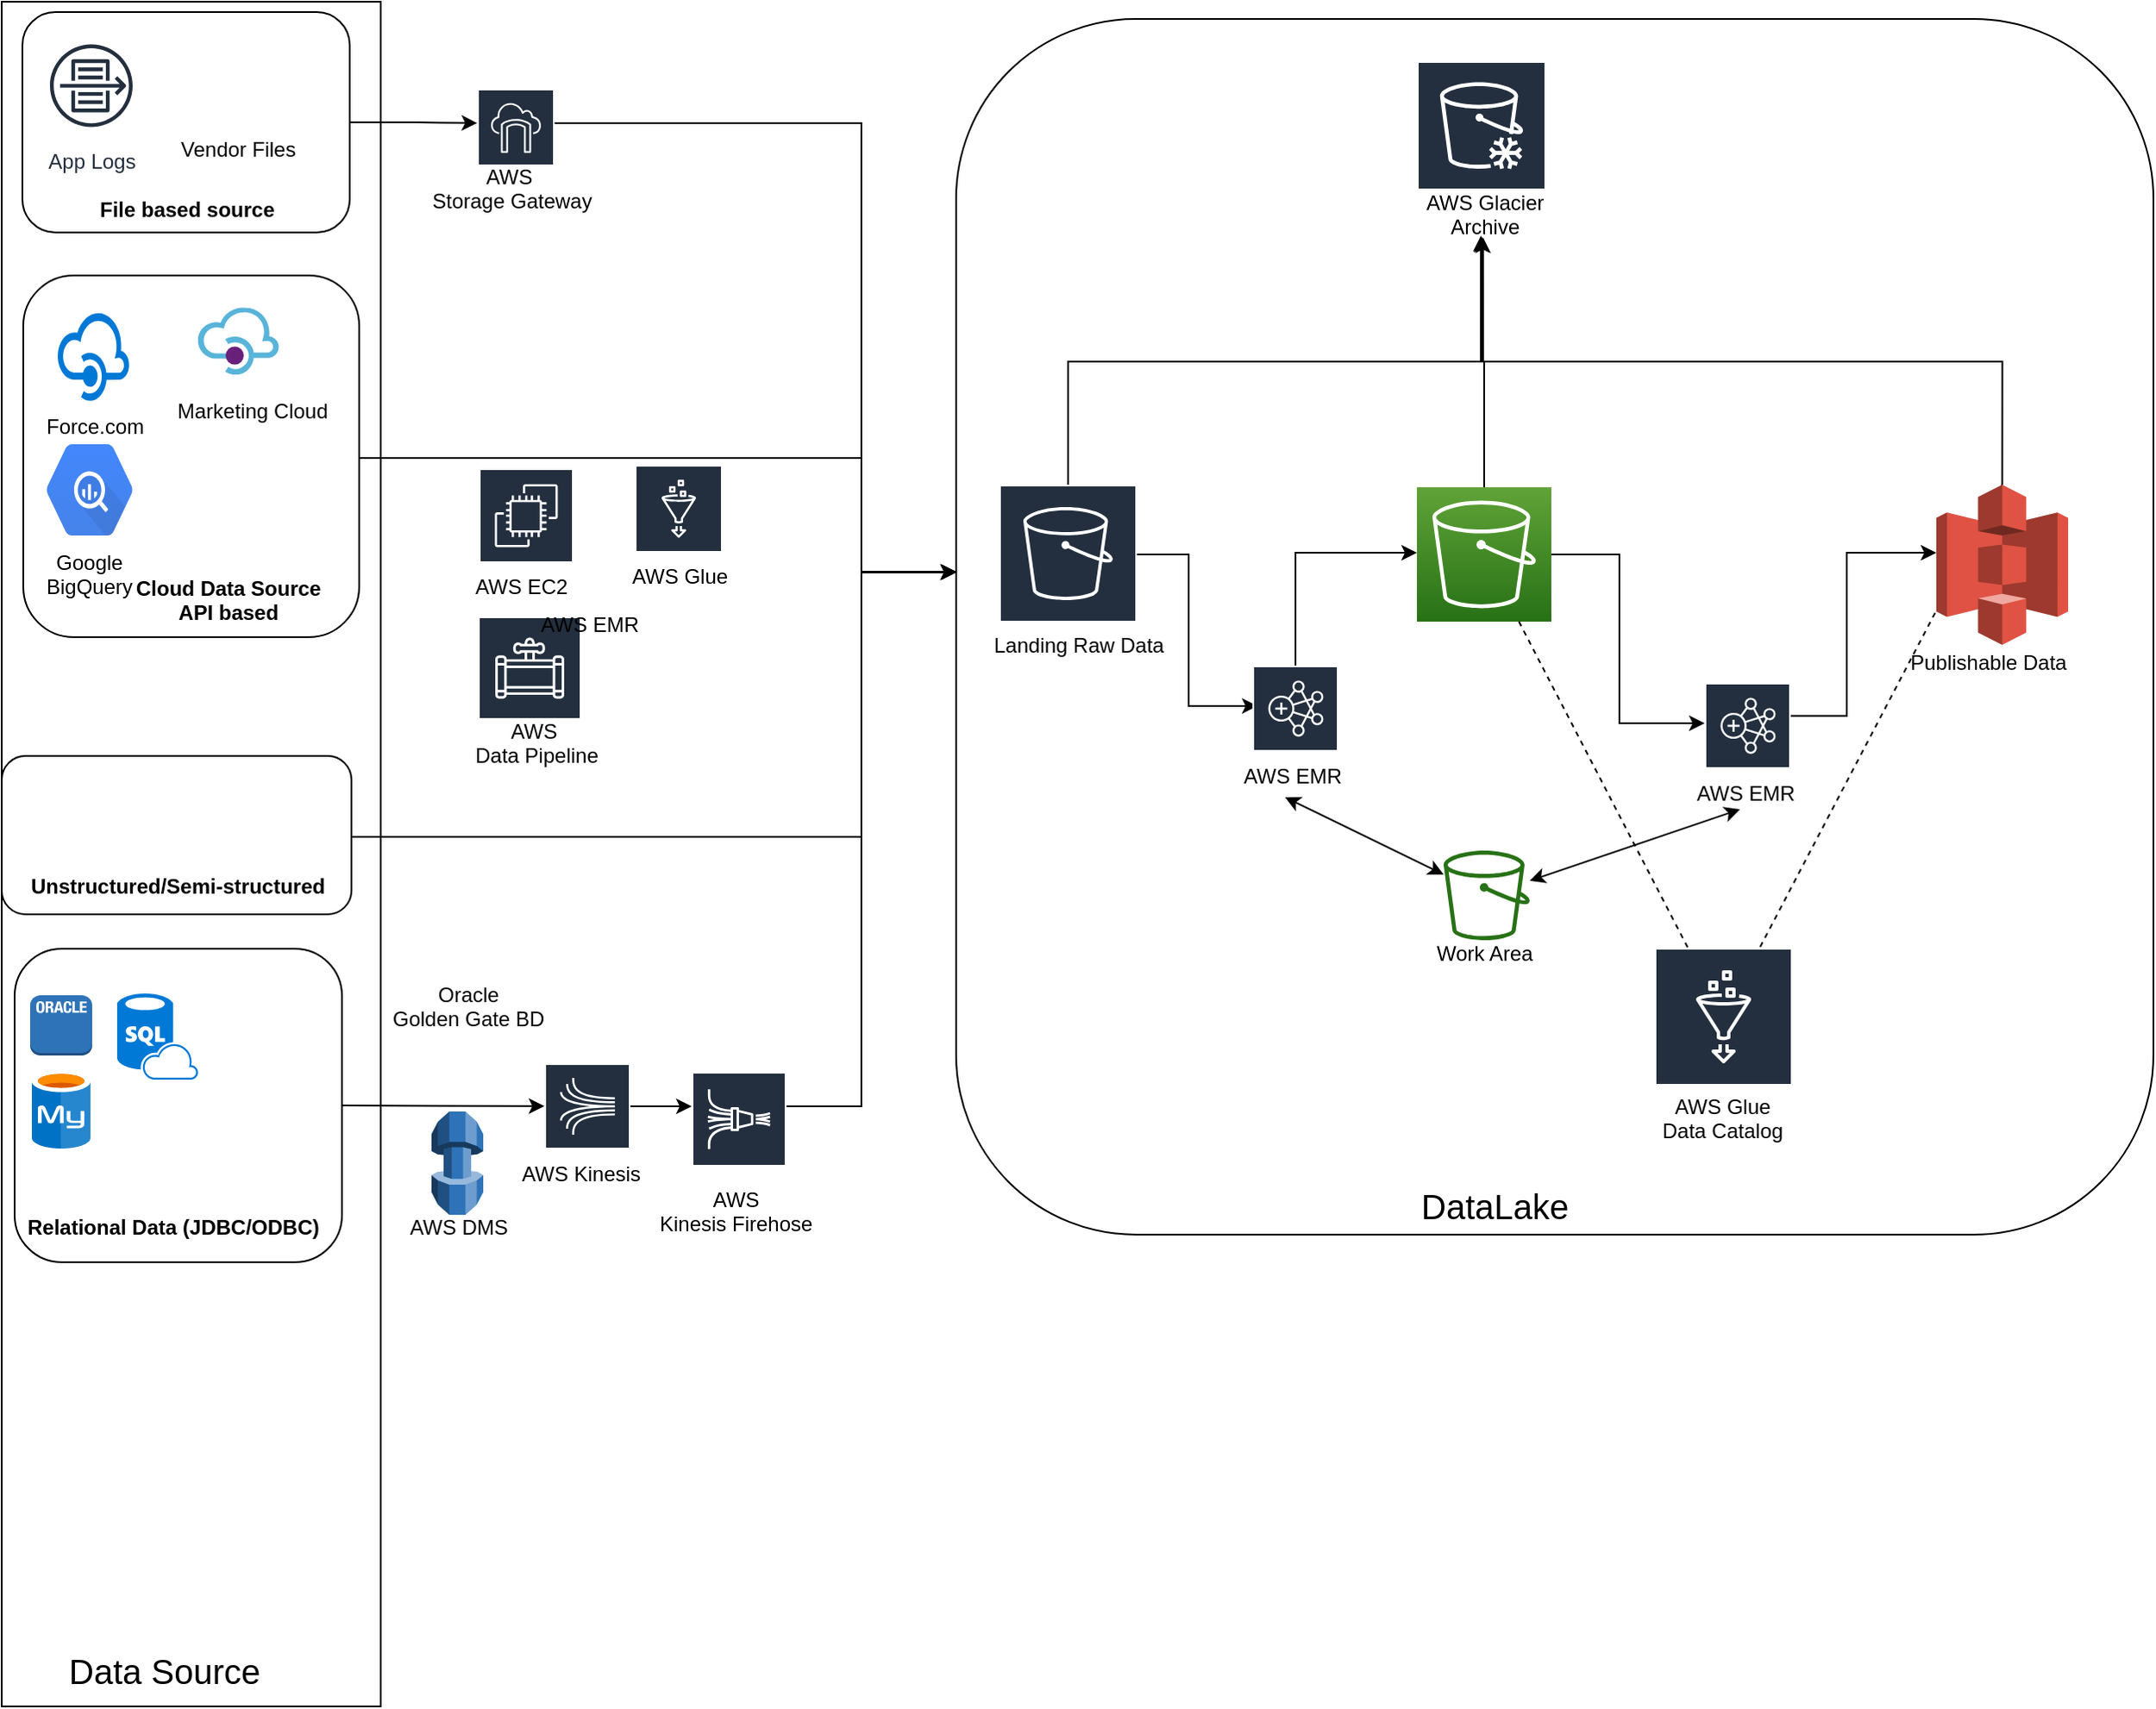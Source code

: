 <mxfile version="10.6.5" type="github"><diagram id="FyVJ21ngI0dXIr7ycN7d" name="Page-1"><mxGraphModel dx="558" dy="516" grid="1" gridSize="10" guides="1" tooltips="1" connect="1" arrows="1" fold="1" page="1" pageScale="1" pageWidth="850" pageHeight="1100" math="0" shadow="0"><root><mxCell id="0"/><mxCell id="1" parent="0"/><mxCell id="9xOzHp96FJ2B6PWLVfhh-158" value="" style="rounded=1;whiteSpace=wrap;html=1;" vertex="1" parent="1"><mxGeometry x="595" y="351" width="695" height="706" as="geometry"/></mxCell><mxCell id="9xOzHp96FJ2B6PWLVfhh-64" value="" style="rounded=0;whiteSpace=wrap;html=1;" vertex="1" parent="1"><mxGeometry x="41" y="341" width="220" height="990" as="geometry"/></mxCell><mxCell id="ZWLwbdEH7Ie5AQ3U-ev--13" value="" style="group" parent="1" vertex="1" connectable="0"><mxGeometry x="41" y="775" width="203" height="96" as="geometry"/></mxCell><mxCell id="ZWLwbdEH7Ie5AQ3U-ev--12" value="" style="rounded=1;whiteSpace=wrap;html=1;" parent="ZWLwbdEH7Ie5AQ3U-ev--13" vertex="1"><mxGeometry y="4" width="203" height="92" as="geometry"/></mxCell><mxCell id="ZWLwbdEH7Ie5AQ3U-ev--5" value="Unstructured/Semi-structured" style="text;html=1;resizable=0;points=[];autosize=1;align=left;verticalAlign=top;spacingTop=-4;fontStyle=1" parent="ZWLwbdEH7Ie5AQ3U-ev--13" vertex="1"><mxGeometry x="15.225" y="70" width="170" height="20" as="geometry"/></mxCell><mxCell id="ZWLwbdEH7Ie5AQ3U-ev--7" value="" style="shape=image;html=1;verticalAlign=top;verticalLabelPosition=bottom;labelBackgroundColor=#ffffff;imageAspect=0;aspect=fixed;image=https://cdn1.iconfinder.com/data/icons/iconza-circle-social/64/697057-facebook-128.png" parent="ZWLwbdEH7Ie5AQ3U-ev--13" vertex="1"><mxGeometry x="92.365" y="4" width="55.39" height="55.39" as="geometry"/></mxCell><mxCell id="ZWLwbdEH7Ie5AQ3U-ev--8" value="" style="shape=image;html=1;verticalAlign=top;verticalLabelPosition=bottom;labelBackgroundColor=#ffffff;imageAspect=0;aspect=fixed;image=https://cdn1.iconfinder.com/data/icons/iconza-circle-social/64/697029-twitter-128.png" parent="ZWLwbdEH7Ie5AQ3U-ev--13" vertex="1"><mxGeometry x="20.3" width="59.21" height="59.21" as="geometry"/></mxCell><mxCell id="ZWLwbdEH7Ie5AQ3U-ev--15" value="" style="group" parent="1" vertex="1" connectable="0"><mxGeometry x="53" y="347" width="198" height="128" as="geometry"/></mxCell><mxCell id="ZWLwbdEH7Ie5AQ3U-ev--14" value="" style="rounded=1;whiteSpace=wrap;html=1;" parent="ZWLwbdEH7Ie5AQ3U-ev--15" vertex="1"><mxGeometry width="190" height="128" as="geometry"/></mxCell><mxCell id="ZWLwbdEH7Ie5AQ3U-ev--9" value="App Logs" style="outlineConnect=0;fontColor=#232F3E;gradientColor=none;strokeColor=#232F3E;fillColor=#ffffff;dashed=0;verticalLabelPosition=bottom;verticalAlign=top;align=center;html=1;fontSize=12;fontStyle=0;aspect=fixed;shape=mxgraph.aws4.resourceIcon;resIcon=mxgraph.aws4.flow_logs;" parent="ZWLwbdEH7Ie5AQ3U-ev--15" vertex="1"><mxGeometry x="10" y="12.8" width="60" height="60" as="geometry"/></mxCell><mxCell id="ZWLwbdEH7Ie5AQ3U-ev--10" value="" style="shape=image;html=1;verticalAlign=top;verticalLabelPosition=bottom;labelBackgroundColor=#ffffff;imageAspect=0;aspect=fixed;image=https://cdn2.iconfinder.com/data/icons/files-folders-3/24/files-folders-41-128.png" parent="ZWLwbdEH7Ie5AQ3U-ev--15" vertex="1"><mxGeometry x="110" y="26.88" width="38" height="38" as="geometry"/></mxCell><mxCell id="ZWLwbdEH7Ie5AQ3U-ev--11" value="Vendor Files&amp;nbsp;" style="text;html=1;resizable=0;points=[];autosize=1;align=left;verticalAlign=top;spacingTop=-4;" parent="ZWLwbdEH7Ie5AQ3U-ev--15" vertex="1"><mxGeometry x="89.5" y="69.6" width="90" height="20" as="geometry"/></mxCell><mxCell id="9xOzHp96FJ2B6PWLVfhh-40" value="File based source" style="text;html=1;resizable=0;points=[];autosize=1;align=left;verticalAlign=top;spacingTop=-4;fontStyle=1" vertex="1" parent="ZWLwbdEH7Ie5AQ3U-ev--15"><mxGeometry x="43" y="104.5" width="110" height="20" as="geometry"/></mxCell><mxCell id="ZWLwbdEH7Ie5AQ3U-ev--21" value="&lt;div style=&quot;text-align: center&quot;&gt;&lt;span style=&quot;font-size: 20px&quot;&gt;Data Source&lt;/span&gt;&lt;/div&gt;" style="text;html=1;resizable=0;points=[];autosize=1;align=left;verticalAlign=top;spacingTop=-4;" parent="1" vertex="1"><mxGeometry x="77.5" y="1296" width="130" height="20" as="geometry"/></mxCell><mxCell id="9xOzHp96FJ2B6PWLVfhh-62" value="" style="edgeStyle=orthogonalEdgeStyle;rounded=0;orthogonalLoop=1;jettySize=auto;html=1;entryX=0.001;entryY=0.455;entryDx=0;entryDy=0;entryPerimeter=0;" edge="1" parent="1" source="9xOzHp96FJ2B6PWLVfhh-30" target="9xOzHp96FJ2B6PWLVfhh-158"><mxGeometry relative="1" as="geometry"><mxPoint x="592" y="672" as="targetPoint"/><Array as="points"><mxPoint x="540" y="411"/><mxPoint x="540" y="672"/></Array></mxGeometry></mxCell><mxCell id="9xOzHp96FJ2B6PWLVfhh-30" value="" style="outlineConnect=0;fontColor=#232F3E;gradientColor=none;strokeColor=#ffffff;fillColor=#232F3E;dashed=0;verticalLabelPosition=middle;verticalAlign=bottom;align=center;html=1;whiteSpace=wrap;fontSize=10;fontStyle=1;spacing=3;shape=mxgraph.aws4.productIcon;prIcon=mxgraph.aws4.storage_gateway;" vertex="1" parent="1"><mxGeometry x="317" y="391.5" width="45" height="40" as="geometry"/></mxCell><mxCell id="9xOzHp96FJ2B6PWLVfhh-31" value="&lt;div style=&quot;text-align: center&quot;&gt;&lt;span&gt;AWS&amp;nbsp;&lt;/span&gt;&lt;/div&gt;&lt;span&gt;Storage Gateway&lt;/span&gt;" style="text;html=1;resizable=0;points=[];autosize=1;align=left;verticalAlign=top;spacingTop=-4;" vertex="1" parent="1"><mxGeometry x="289" y="432.5" width="110" height="30" as="geometry"/></mxCell><mxCell id="9xOzHp96FJ2B6PWLVfhh-32" value="" style="edgeStyle=orthogonalEdgeStyle;rounded=0;orthogonalLoop=1;jettySize=auto;html=1;" edge="1" parent="1" source="ZWLwbdEH7Ie5AQ3U-ev--14" target="9xOzHp96FJ2B6PWLVfhh-30"><mxGeometry relative="1" as="geometry"/></mxCell><mxCell id="9xOzHp96FJ2B6PWLVfhh-56" value="" style="group" vertex="1" connectable="0" parent="1"><mxGeometry x="53.5" y="500" width="195" height="210" as="geometry"/></mxCell><mxCell id="9xOzHp96FJ2B6PWLVfhh-39" value="" style="rounded=1;whiteSpace=wrap;html=1;" vertex="1" parent="9xOzHp96FJ2B6PWLVfhh-56"><mxGeometry width="195" height="210" as="geometry"/></mxCell><mxCell id="9xOzHp96FJ2B6PWLVfhh-47" value="" style="group" vertex="1" connectable="0" parent="9xOzHp96FJ2B6PWLVfhh-56"><mxGeometry x="87.377" y="18.629" width="100.164" height="75.847" as="geometry"/></mxCell><mxCell id="9xOzHp96FJ2B6PWLVfhh-44" value="" style="aspect=fixed;html=1;perimeter=none;align=center;shadow=0;dashed=0;image;fontSize=12;image=img/lib/mscae/API_Management.svg;" vertex="1" parent="9xOzHp96FJ2B6PWLVfhh-47"><mxGeometry x="14.023" width="47" height="39.01" as="geometry"/></mxCell><mxCell id="9xOzHp96FJ2B6PWLVfhh-46" value="Marketing Cloud" style="text;html=1;resizable=0;points=[];autosize=1;align=left;verticalAlign=top;spacingTop=-4;" vertex="1" parent="9xOzHp96FJ2B6PWLVfhh-47"><mxGeometry y="50.773" width="100" height="20" as="geometry"/></mxCell><mxCell id="9xOzHp96FJ2B6PWLVfhh-54" value="" style="group" vertex="1" connectable="0" parent="9xOzHp96FJ2B6PWLVfhh-56"><mxGeometry x="11" y="20" width="59" height="82" as="geometry"/></mxCell><mxCell id="9xOzHp96FJ2B6PWLVfhh-49" value="" style="shadow=0;dashed=0;html=1;strokeColor=none;labelPosition=center;verticalLabelPosition=bottom;verticalAlign=top;align=center;shape=mxgraph.mscae.cloud.api_management;fillColor=#0079D6;pointerEvents=1;" vertex="1" parent="9xOzHp96FJ2B6PWLVfhh-54"><mxGeometry x="8.429" width="42.143" height="53.478" as="geometry"/></mxCell><mxCell id="9xOzHp96FJ2B6PWLVfhh-53" value="Force.com" style="text;html=1;resizable=0;points=[];autosize=1;align=left;verticalAlign=top;spacingTop=-4;" vertex="1" parent="9xOzHp96FJ2B6PWLVfhh-54"><mxGeometry y="58.232" width="70" height="20" as="geometry"/></mxCell><mxCell id="9xOzHp96FJ2B6PWLVfhh-55" value="&lt;div style=&quot;text-align: center&quot;&gt;&lt;span&gt;Cloud Data Source&lt;/span&gt;&lt;/div&gt;&lt;div style=&quot;text-align: center&quot;&gt;&lt;span&gt;API based&lt;/span&gt;&lt;/div&gt;" style="text;html=1;resizable=0;points=[];autosize=1;align=left;verticalAlign=top;spacingTop=-4;fontStyle=1" vertex="1" parent="9xOzHp96FJ2B6PWLVfhh-56"><mxGeometry x="63.869" y="171.581" width="120" height="30" as="geometry"/></mxCell><mxCell id="9xOzHp96FJ2B6PWLVfhh-68" value="" style="shape=mxgraph.gcp.big_data.bigquery;html=1;fillColor=#4387FD;gradientColor=#4683EA;strokeColor=none;verticalLabelPosition=bottom;verticalAlign=top;align=center;" vertex="1" parent="9xOzHp96FJ2B6PWLVfhh-56"><mxGeometry x="13.5" y="98" width="50" height="53" as="geometry"/></mxCell><mxCell id="9xOzHp96FJ2B6PWLVfhh-71" value="&lt;div style=&quot;text-align: center&quot;&gt;&lt;span&gt;Google&lt;/span&gt;&lt;/div&gt;&lt;div style=&quot;text-align: center&quot;&gt;&lt;span&gt;BigQuery&lt;/span&gt;&lt;/div&gt;" style="text;html=1;resizable=0;points=[];autosize=1;align=left;verticalAlign=top;spacingTop=-4;" vertex="1" parent="9xOzHp96FJ2B6PWLVfhh-56"><mxGeometry x="11" y="157" width="70" height="30" as="geometry"/></mxCell><mxCell id="9xOzHp96FJ2B6PWLVfhh-66" value="&lt;font style=&quot;font-size: 20px&quot;&gt;DataLake&lt;/font&gt;" style="text;html=1;" vertex="1" parent="1"><mxGeometry x="862.5" y="1021.5" width="100" height="30" as="geometry"/></mxCell><mxCell id="9xOzHp96FJ2B6PWLVfhh-69" value="" style="group" vertex="1" connectable="0" parent="1"><mxGeometry x="317.5" y="698" width="60" height="70" as="geometry"/></mxCell><mxCell id="9xOzHp96FJ2B6PWLVfhh-42" value="" style="outlineConnect=0;fontColor=#232F3E;gradientColor=none;strokeColor=#ffffff;fillColor=#232F3E;dashed=0;verticalLabelPosition=middle;verticalAlign=bottom;align=center;html=1;whiteSpace=wrap;fontSize=10;fontStyle=1;spacing=3;shape=mxgraph.aws4.productIcon;prIcon=mxgraph.aws4.data_pipeline;" vertex="1" parent="9xOzHp96FJ2B6PWLVfhh-69"><mxGeometry width="60" height="41" as="geometry"/></mxCell><mxCell id="9xOzHp96FJ2B6PWLVfhh-57" value="&lt;div style=&quot;text-align: center&quot;&gt;&lt;span&gt;AWS&amp;nbsp;&lt;/span&gt;&lt;/div&gt;&lt;div style=&quot;text-align: center&quot;&gt;&lt;span&gt;Data Pipeline&lt;/span&gt;&lt;/div&gt;" style="text;html=1;resizable=0;points=[];autosize=1;align=left;verticalAlign=top;spacingTop=-4;" vertex="1" parent="9xOzHp96FJ2B6PWLVfhh-69"><mxGeometry x="-4" y="57.465" width="90" height="30" as="geometry"/></mxCell><mxCell id="9xOzHp96FJ2B6PWLVfhh-70" value="" style="group" vertex="1" connectable="0" parent="1"><mxGeometry x="313.5" y="612" width="70" height="78.5" as="geometry"/></mxCell><mxCell id="9xOzHp96FJ2B6PWLVfhh-43" value="" style="outlineConnect=0;fontColor=#232F3E;gradientColor=none;strokeColor=#ffffff;fillColor=#232F3E;dashed=0;verticalLabelPosition=middle;verticalAlign=bottom;align=center;html=1;whiteSpace=wrap;fontSize=10;fontStyle=1;spacing=3;shape=mxgraph.aws4.productIcon;prIcon=mxgraph.aws4.ec2;" vertex="1" parent="9xOzHp96FJ2B6PWLVfhh-70"><mxGeometry x="4.5" width="55" height="30" as="geometry"/></mxCell><mxCell id="9xOzHp96FJ2B6PWLVfhh-58" value="AWS EC2" style="text;html=1;resizable=0;points=[];autosize=1;align=left;verticalAlign=top;spacingTop=-4;" vertex="1" parent="9xOzHp96FJ2B6PWLVfhh-70"><mxGeometry y="58.5" width="70" height="20" as="geometry"/></mxCell><mxCell id="9xOzHp96FJ2B6PWLVfhh-83" value="AWS EMR" style="text;html=1;resizable=0;points=[];autosize=1;align=left;verticalAlign=top;spacingTop=-4;" vertex="1" parent="1"><mxGeometry x="352.125" y="692.976" width="70" height="20" as="geometry"/></mxCell><mxCell id="9xOzHp96FJ2B6PWLVfhh-89" value="" style="group" vertex="1" connectable="0" parent="1"><mxGeometry x="405" y="610" width="70" height="75" as="geometry"/></mxCell><mxCell id="9xOzHp96FJ2B6PWLVfhh-90" value="" style="outlineConnect=0;fontColor=#232F3E;gradientColor=none;strokeColor=#ffffff;fillColor=#232F3E;dashed=0;verticalLabelPosition=middle;verticalAlign=bottom;align=center;html=1;whiteSpace=wrap;fontSize=10;fontStyle=1;spacing=3;shape=mxgraph.aws4.productIcon;prIcon=mxgraph.aws4.glue;" vertex="1" parent="9xOzHp96FJ2B6PWLVfhh-89"><mxGeometry x="3.5" width="51" height="50" as="geometry"/></mxCell><mxCell id="9xOzHp96FJ2B6PWLVfhh-91" value="AWS Glue" style="text;html=1;resizable=0;points=[];autosize=1;align=left;verticalAlign=top;spacingTop=-4;" vertex="1" parent="9xOzHp96FJ2B6PWLVfhh-89"><mxGeometry y="55" width="70" height="20" as="geometry"/></mxCell><mxCell id="9xOzHp96FJ2B6PWLVfhh-92" value="" style="edgeStyle=orthogonalEdgeStyle;rounded=0;orthogonalLoop=1;jettySize=auto;html=1;entryX=0;entryY=0.455;entryDx=0;entryDy=0;entryPerimeter=0;" edge="1" parent="1" source="9xOzHp96FJ2B6PWLVfhh-39" target="9xOzHp96FJ2B6PWLVfhh-158"><mxGeometry relative="1" as="geometry"><mxPoint x="590" y="670" as="targetPoint"/><Array as="points"><mxPoint x="540" y="606"/><mxPoint x="540" y="672"/></Array></mxGeometry></mxCell><mxCell id="9xOzHp96FJ2B6PWLVfhh-129" value="" style="edgeStyle=orthogonalEdgeStyle;rounded=0;orthogonalLoop=1;jettySize=auto;html=1;entryX=0.06;entryY=0.609;entryDx=0;entryDy=0;entryPerimeter=0;" edge="1" parent="1" source="9xOzHp96FJ2B6PWLVfhh-103" target="9xOzHp96FJ2B6PWLVfhh-123"><mxGeometry relative="1" as="geometry"><mxPoint x="580" y="390" as="targetPoint"/><Array as="points"><mxPoint x="730" y="662"/><mxPoint x="730" y="750"/></Array></mxGeometry></mxCell><mxCell id="9xOzHp96FJ2B6PWLVfhh-105" value="" style="rounded=1;whiteSpace=wrap;html=1;" vertex="1" parent="1"><mxGeometry x="48.5" y="891" width="190" height="182" as="geometry"/></mxCell><mxCell id="9xOzHp96FJ2B6PWLVfhh-106" value="Relational Data (JDBC/ODBC)" style="text;html=1;resizable=0;points=[];autosize=1;align=left;verticalAlign=top;spacingTop=-4;fontStyle=1" vertex="1" parent="1"><mxGeometry x="53.5" y="1043" width="180" height="20" as="geometry"/></mxCell><mxCell id="9xOzHp96FJ2B6PWLVfhh-107" value="" style="outlineConnect=0;dashed=0;verticalLabelPosition=bottom;verticalAlign=top;align=center;html=1;shape=mxgraph.aws3.oracle_db_instance_2;fillColor=#2E73B8;gradientColor=none;" vertex="1" parent="1"><mxGeometry x="57.5" y="918" width="36" height="35" as="geometry"/></mxCell><mxCell id="9xOzHp96FJ2B6PWLVfhh-108" value="" style="aspect=fixed;html=1;perimeter=none;align=center;shadow=0;dashed=0;image;fontSize=12;image=img/lib/mscae/MySQL_ClearDB_database.svg;" vertex="1" parent="1"><mxGeometry x="58.5" y="962" width="34" height="45" as="geometry"/></mxCell><mxCell id="9xOzHp96FJ2B6PWLVfhh-109" value="" style="shadow=0;dashed=0;html=1;strokeColor=none;fillColor=#0079D6;labelPosition=center;verticalLabelPosition=bottom;verticalAlign=top;align=center;shape=mxgraph.azure.sql_database_sql_azure;pointerEvents=1;" vertex="1" parent="1"><mxGeometry x="108" y="917" width="47" height="50" as="geometry"/></mxCell><mxCell id="9xOzHp96FJ2B6PWLVfhh-110" value="" style="group" vertex="1" connectable="0" parent="1"><mxGeometry x="266" y="907.5" width="255" height="149" as="geometry"/></mxCell><mxCell id="9xOzHp96FJ2B6PWLVfhh-111" value="" style="shape=image;html=1;verticalAlign=top;verticalLabelPosition=bottom;labelBackgroundColor=#ffffff;imageAspect=0;aspect=fixed;image=https://cdn3.iconfinder.com/data/icons/travelling-icon-set/800/bridge-128.png" vertex="1" parent="9xOzHp96FJ2B6PWLVfhh-110"><mxGeometry x="19" y="28" width="41" height="41" as="geometry"/></mxCell><mxCell id="9xOzHp96FJ2B6PWLVfhh-112" value="" style="outlineConnect=0;dashed=0;verticalLabelPosition=bottom;verticalAlign=top;align=center;html=1;shape=mxgraph.aws3.database_migration_service;fillColor=#2E73B8;gradientColor=none;" vertex="1" parent="9xOzHp96FJ2B6PWLVfhh-110"><mxGeometry x="24.5" y="78" width="30" height="60" as="geometry"/></mxCell><mxCell id="9xOzHp96FJ2B6PWLVfhh-113" value="AWS DMS" style="text;html=1;resizable=0;points=[];autosize=1;align=left;verticalAlign=top;spacingTop=-4;" vertex="1" parent="9xOzHp96FJ2B6PWLVfhh-110"><mxGeometry x="10" y="135" width="70" height="20" as="geometry"/></mxCell><mxCell id="9xOzHp96FJ2B6PWLVfhh-114" value="&lt;div style=&quot;text-align: center&quot;&gt;&lt;span&gt;Oracle&lt;/span&gt;&lt;/div&gt;&lt;div style=&quot;text-align: center&quot;&gt;&lt;span&gt;Golden Gate BD&lt;/span&gt;&lt;/div&gt;" style="text;html=1;resizable=0;points=[];autosize=1;align=left;verticalAlign=top;spacingTop=-4;" vertex="1" parent="9xOzHp96FJ2B6PWLVfhh-110"><mxGeometry width="100" height="30" as="geometry"/></mxCell><mxCell id="9xOzHp96FJ2B6PWLVfhh-115" value="" style="outlineConnect=0;fontColor=#232F3E;gradientColor=none;strokeColor=#ffffff;fillColor=#232F3E;dashed=0;verticalLabelPosition=middle;verticalAlign=bottom;align=center;html=1;whiteSpace=wrap;fontSize=10;fontStyle=1;spacing=3;shape=mxgraph.aws4.productIcon;prIcon=mxgraph.aws4.kinesis;" vertex="1" parent="9xOzHp96FJ2B6PWLVfhh-110"><mxGeometry x="90" y="50" width="50" height="50" as="geometry"/></mxCell><mxCell id="9xOzHp96FJ2B6PWLVfhh-116" value="AWS Kinesis" style="text;html=1;resizable=0;points=[];autosize=1;align=left;verticalAlign=top;spacingTop=-4;" vertex="1" parent="9xOzHp96FJ2B6PWLVfhh-110"><mxGeometry x="75" y="104" width="80" height="20" as="geometry"/></mxCell><mxCell id="9xOzHp96FJ2B6PWLVfhh-117" value="" style="outlineConnect=0;fontColor=#232F3E;gradientColor=none;strokeColor=#ffffff;fillColor=#232F3E;dashed=0;verticalLabelPosition=middle;verticalAlign=bottom;align=center;html=1;whiteSpace=wrap;fontSize=10;fontStyle=1;spacing=3;shape=mxgraph.aws4.productIcon;prIcon=mxgraph.aws4.kinesis_data_firehose;" vertex="1" parent="9xOzHp96FJ2B6PWLVfhh-110"><mxGeometry x="175.5" y="55" width="55" height="40" as="geometry"/></mxCell><mxCell id="9xOzHp96FJ2B6PWLVfhh-118" value="" style="edgeStyle=orthogonalEdgeStyle;rounded=0;orthogonalLoop=1;jettySize=auto;html=1;" edge="1" parent="9xOzHp96FJ2B6PWLVfhh-110" source="9xOzHp96FJ2B6PWLVfhh-115" target="9xOzHp96FJ2B6PWLVfhh-117"><mxGeometry relative="1" as="geometry"/></mxCell><mxCell id="9xOzHp96FJ2B6PWLVfhh-119" value="&lt;div style=&quot;text-align: center&quot;&gt;&lt;span&gt;AWS&lt;/span&gt;&lt;/div&gt;&lt;div style=&quot;text-align: center&quot;&gt;&lt;span&gt;Kinesis Firehose&lt;/span&gt;&lt;/div&gt;" style="text;html=1;resizable=0;points=[];autosize=1;align=left;verticalAlign=top;spacingTop=-4;" vertex="1" parent="9xOzHp96FJ2B6PWLVfhh-110"><mxGeometry x="155" y="119" width="100" height="30" as="geometry"/></mxCell><mxCell id="9xOzHp96FJ2B6PWLVfhh-120" value="" style="endArrow=classic;html=1;exitX=1;exitY=0.5;exitDx=0;exitDy=0;" edge="1" parent="1" source="9xOzHp96FJ2B6PWLVfhh-105" target="9xOzHp96FJ2B6PWLVfhh-115"><mxGeometry width="50" height="50" relative="1" as="geometry"><mxPoint x="256" y="977.5" as="sourcePoint"/><mxPoint x="526" y="1107.5" as="targetPoint"/></mxGeometry></mxCell><mxCell id="9xOzHp96FJ2B6PWLVfhh-121" value="" style="edgeStyle=orthogonalEdgeStyle;rounded=0;orthogonalLoop=1;jettySize=auto;html=1;entryX=0;entryY=0.455;entryDx=0;entryDy=0;entryPerimeter=0;" edge="1" parent="1" source="9xOzHp96FJ2B6PWLVfhh-117" target="9xOzHp96FJ2B6PWLVfhh-158"><mxGeometry relative="1" as="geometry"><mxPoint x="590" y="670" as="targetPoint"/><Array as="points"><mxPoint x="540" y="983"/><mxPoint x="540" y="672"/></Array></mxGeometry></mxCell><mxCell id="9xOzHp96FJ2B6PWLVfhh-134" value="" style="group" vertex="1" connectable="0" parent="1"><mxGeometry x="615" y="621.5" width="110" height="103.5" as="geometry"/></mxCell><mxCell id="9xOzHp96FJ2B6PWLVfhh-103" value="" style="outlineConnect=0;fontColor=#232F3E;gradientColor=none;strokeColor=#ffffff;fillColor=#232F3E;dashed=0;verticalLabelPosition=middle;verticalAlign=bottom;align=center;html=1;whiteSpace=wrap;fontSize=10;fontStyle=1;spacing=3;shape=mxgraph.aws4.productIcon;prIcon=mxgraph.aws4.s3;" vertex="1" parent="9xOzHp96FJ2B6PWLVfhh-134"><mxGeometry x="5" width="80" height="81" as="geometry"/></mxCell><mxCell id="9xOzHp96FJ2B6PWLVfhh-104" value="Landing Raw Data" style="text;html=1;resizable=0;points=[];autosize=1;align=left;verticalAlign=top;spacingTop=-4;" vertex="1" parent="9xOzHp96FJ2B6PWLVfhh-134"><mxGeometry y="83.5" width="110" height="20" as="geometry"/></mxCell><mxCell id="9xOzHp96FJ2B6PWLVfhh-135" value="" style="group" vertex="1" connectable="0" parent="1"><mxGeometry x="760" y="726.5" width="70" height="74" as="geometry"/></mxCell><mxCell id="9xOzHp96FJ2B6PWLVfhh-122" value="" style="group" vertex="1" connectable="0" parent="9xOzHp96FJ2B6PWLVfhh-135"><mxGeometry x="7" width="50" height="50" as="geometry"/></mxCell><mxCell id="9xOzHp96FJ2B6PWLVfhh-123" value="" style="outlineConnect=0;fontColor=#232F3E;gradientColor=none;strokeColor=#ffffff;fillColor=#232F3E;dashed=0;verticalLabelPosition=middle;verticalAlign=bottom;align=center;html=1;whiteSpace=wrap;fontSize=10;fontStyle=1;spacing=3;shape=mxgraph.aws4.productIcon;prIcon=mxgraph.aws4.emr;" vertex="1" parent="9xOzHp96FJ2B6PWLVfhh-122"><mxGeometry width="50" height="38.571" as="geometry"/></mxCell><mxCell id="9xOzHp96FJ2B6PWLVfhh-127" value="AWS EMR" style="text;html=1;resizable=0;points=[];autosize=1;align=left;verticalAlign=top;spacingTop=-4;" vertex="1" parent="9xOzHp96FJ2B6PWLVfhh-135"><mxGeometry y="54" width="70" height="20" as="geometry"/></mxCell><mxCell id="9xOzHp96FJ2B6PWLVfhh-139" value="" style="endArrow=classic;startArrow=classic;html=1;entryX=0.371;entryY=1.125;entryDx=0;entryDy=0;entryPerimeter=0;" edge="1" parent="1" source="9xOzHp96FJ2B6PWLVfhh-132" target="9xOzHp96FJ2B6PWLVfhh-127"><mxGeometry width="50" height="50" relative="1" as="geometry"><mxPoint x="972" y="783.457" as="sourcePoint"/><mxPoint x="902" y="783" as="targetPoint"/></mxGeometry></mxCell><mxCell id="9xOzHp96FJ2B6PWLVfhh-143" value="" style="edgeStyle=orthogonalEdgeStyle;rounded=0;orthogonalLoop=1;jettySize=auto;html=1;" edge="1" parent="1" source="9xOzHp96FJ2B6PWLVfhh-146" target="9xOzHp96FJ2B6PWLVfhh-172"><mxGeometry relative="1" as="geometry"><mxPoint x="1154.5" y="661.333" as="targetPoint"/><Array as="points"><mxPoint x="1112" y="661"/></Array></mxGeometry></mxCell><mxCell id="9xOzHp96FJ2B6PWLVfhh-144" value="" style="group" vertex="1" connectable="0" parent="1"><mxGeometry x="1022.5" y="736.5" width="70" height="74" as="geometry"/></mxCell><mxCell id="9xOzHp96FJ2B6PWLVfhh-145" value="" style="group" vertex="1" connectable="0" parent="9xOzHp96FJ2B6PWLVfhh-144"><mxGeometry x="7" width="50" height="50" as="geometry"/></mxCell><mxCell id="9xOzHp96FJ2B6PWLVfhh-146" value="" style="outlineConnect=0;fontColor=#232F3E;gradientColor=none;strokeColor=#ffffff;fillColor=#232F3E;dashed=0;verticalLabelPosition=middle;verticalAlign=bottom;align=center;html=1;whiteSpace=wrap;fontSize=10;fontStyle=1;spacing=3;shape=mxgraph.aws4.productIcon;prIcon=mxgraph.aws4.emr;" vertex="1" parent="9xOzHp96FJ2B6PWLVfhh-145"><mxGeometry width="50" height="38.571" as="geometry"/></mxCell><mxCell id="9xOzHp96FJ2B6PWLVfhh-147" value="AWS EMR" style="text;html=1;resizable=0;points=[];autosize=1;align=left;verticalAlign=top;spacingTop=-4;" vertex="1" parent="9xOzHp96FJ2B6PWLVfhh-144"><mxGeometry y="54" width="70" height="20" as="geometry"/></mxCell><mxCell id="9xOzHp96FJ2B6PWLVfhh-152" value="" style="edgeStyle=orthogonalEdgeStyle;rounded=0;orthogonalLoop=1;jettySize=auto;html=1;" edge="1" parent="1" source="9xOzHp96FJ2B6PWLVfhh-167" target="9xOzHp96FJ2B6PWLVfhh-146"><mxGeometry relative="1" as="geometry"><mxPoint x="1035.667" y="661.333" as="sourcePoint"/><mxPoint x="1090" y="790" as="targetPoint"/><Array as="points"><mxPoint x="980" y="662"/><mxPoint x="980" y="760"/></Array></mxGeometry></mxCell><mxCell id="9xOzHp96FJ2B6PWLVfhh-155" value="" style="edgeStyle=orthogonalEdgeStyle;rounded=0;orthogonalLoop=1;jettySize=auto;html=1;" edge="1" parent="1" source="9xOzHp96FJ2B6PWLVfhh-123" target="9xOzHp96FJ2B6PWLVfhh-167"><mxGeometry relative="1" as="geometry"><mxPoint x="890" y="791" as="sourcePoint"/><mxPoint x="927.333" y="661.333" as="targetPoint"/><Array as="points"><mxPoint x="882" y="661"/></Array></mxGeometry></mxCell><mxCell id="9xOzHp96FJ2B6PWLVfhh-156" value="" style="endArrow=classic;startArrow=classic;html=1;" edge="1" parent="1" source="9xOzHp96FJ2B6PWLVfhh-132"><mxGeometry width="50" height="50" relative="1" as="geometry"><mxPoint x="984.5" y="867.236" as="sourcePoint"/><mxPoint x="1050" y="810" as="targetPoint"/></mxGeometry></mxCell><mxCell id="9xOzHp96FJ2B6PWLVfhh-157" value="Publishable Data" style="text;html=1;resizable=0;points=[];autosize=1;align=left;verticalAlign=top;spacingTop=-4;" vertex="1" parent="1"><mxGeometry x="1147" y="715" width="110" height="20" as="geometry"/></mxCell><mxCell id="9xOzHp96FJ2B6PWLVfhh-87" value="" style="edgeStyle=orthogonalEdgeStyle;rounded=0;orthogonalLoop=1;jettySize=auto;html=1;entryX=0;entryY=0.455;entryDx=0;entryDy=0;entryPerimeter=0;" edge="1" parent="1" source="ZWLwbdEH7Ie5AQ3U-ev--12" target="9xOzHp96FJ2B6PWLVfhh-158"><mxGeometry relative="1" as="geometry"><mxPoint x="590" y="670" as="targetPoint"/><Array as="points"><mxPoint x="540" y="826"/><mxPoint x="540" y="672"/></Array></mxGeometry></mxCell><mxCell id="9xOzHp96FJ2B6PWLVfhh-164" value="" style="group" vertex="1" connectable="0" parent="1"><mxGeometry x="1000.5" y="890.5" width="92" height="112" as="geometry"/></mxCell><mxCell id="9xOzHp96FJ2B6PWLVfhh-162" value="&lt;div style=&quot;text-align: center&quot;&gt;&lt;span&gt;AWS Glue&lt;/span&gt;&lt;/div&gt;Data Catalog&lt;br&gt;" style="text;html=1;resizable=0;points=[];autosize=1;align=left;verticalAlign=top;spacingTop=-4;" vertex="1" parent="9xOzHp96FJ2B6PWLVfhh-164"><mxGeometry x="2" y="82" width="90" height="30" as="geometry"/></mxCell><mxCell id="9xOzHp96FJ2B6PWLVfhh-163" value="" style="outlineConnect=0;fontColor=#232F3E;gradientColor=none;strokeColor=#ffffff;fillColor=#232F3E;dashed=0;verticalLabelPosition=middle;verticalAlign=bottom;align=center;html=1;whiteSpace=wrap;fontSize=10;fontStyle=1;spacing=3;shape=mxgraph.aws4.productIcon;prIcon=mxgraph.aws4.glue;" vertex="1" parent="9xOzHp96FJ2B6PWLVfhh-164"><mxGeometry width="80" height="80" as="geometry"/></mxCell><mxCell id="9xOzHp96FJ2B6PWLVfhh-166" value="" style="endArrow=none;dashed=1;html=1;exitX=0.5;exitY=0;exitDx=0;exitDy=0;exitPerimeter=0;" edge="1" parent="1" source="9xOzHp96FJ2B6PWLVfhh-172" target="9xOzHp96FJ2B6PWLVfhh-163"><mxGeometry width="50" height="50" relative="1" as="geometry"><mxPoint x="1159.194" y="623.5" as="sourcePoint"/><mxPoint x="722" y="180" as="targetPoint"/></mxGeometry></mxCell><mxCell id="9xOzHp96FJ2B6PWLVfhh-178" value="" style="edgeStyle=orthogonalEdgeStyle;rounded=0;orthogonalLoop=1;jettySize=auto;html=1;entryX=0.379;entryY=0.979;entryDx=0;entryDy=0;entryPerimeter=0;" edge="1" parent="1" source="9xOzHp96FJ2B6PWLVfhh-167" target="9xOzHp96FJ2B6PWLVfhh-181"><mxGeometry relative="1" as="geometry"><mxPoint x="950" y="490" as="targetPoint"/><Array as="points"><mxPoint x="902" y="550"/><mxPoint x="899" y="550"/></Array></mxGeometry></mxCell><mxCell id="9xOzHp96FJ2B6PWLVfhh-167" value="" style="outlineConnect=0;fontColor=#232F3E;gradientColor=#60A337;gradientDirection=north;fillColor=#277116;strokeColor=#ffffff;dashed=0;verticalLabelPosition=bottom;verticalAlign=top;align=center;html=1;fontSize=12;fontStyle=0;aspect=fixed;shape=mxgraph.aws4.resourceIcon;resIcon=mxgraph.aws4.s3;" vertex="1" parent="1"><mxGeometry x="862.5" y="623" width="78" height="78" as="geometry"/></mxCell><mxCell id="9xOzHp96FJ2B6PWLVfhh-169" value="" style="outlineConnect=0;fontColor=#232F3E;gradientColor=none;strokeColor=#ffffff;fillColor=#232F3E;dashed=0;verticalLabelPosition=middle;verticalAlign=bottom;align=center;html=1;whiteSpace=wrap;fontSize=10;fontStyle=1;spacing=3;shape=mxgraph.aws4.productIcon;prIcon=mxgraph.aws4.glacier;" vertex="1" parent="1"><mxGeometry x="862.5" y="375.5" width="75" height="76" as="geometry"/></mxCell><mxCell id="9xOzHp96FJ2B6PWLVfhh-171" value="" style="edgeStyle=orthogonalEdgeStyle;rounded=0;orthogonalLoop=1;jettySize=auto;html=1;" edge="1" parent="1" source="9xOzHp96FJ2B6PWLVfhh-103" target="9xOzHp96FJ2B6PWLVfhh-181"><mxGeometry relative="1" as="geometry"><mxPoint x="660" y="782.5" as="targetPoint"/><Array as="points"><mxPoint x="660" y="550"/><mxPoint x="900" y="550"/></Array></mxGeometry></mxCell><mxCell id="9xOzHp96FJ2B6PWLVfhh-172" value="" style="outlineConnect=0;dashed=0;verticalLabelPosition=bottom;verticalAlign=top;align=center;html=1;shape=mxgraph.aws3.s3;fillColor=#E05243;gradientColor=none;" vertex="1" parent="1"><mxGeometry x="1164" y="621.5" width="76.5" height="93" as="geometry"/></mxCell><mxCell id="9xOzHp96FJ2B6PWLVfhh-175" value="" style="endArrow=none;dashed=1;html=1;" edge="1" parent="1" source="9xOzHp96FJ2B6PWLVfhh-167" target="9xOzHp96FJ2B6PWLVfhh-163"><mxGeometry width="50" height="50" relative="1" as="geometry"><mxPoint x="928" y="1243" as="sourcePoint"/><mxPoint x="978" y="1193" as="targetPoint"/></mxGeometry></mxCell><mxCell id="9xOzHp96FJ2B6PWLVfhh-176" value="" style="group" vertex="1" connectable="0" parent="1"><mxGeometry x="872" y="834" width="70" height="70" as="geometry"/></mxCell><mxCell id="9xOzHp96FJ2B6PWLVfhh-132" value="" style="outlineConnect=0;fontColor=#232F3E;gradientColor=none;fillColor=#277116;strokeColor=none;dashed=0;verticalLabelPosition=bottom;verticalAlign=top;align=center;html=1;fontSize=12;fontStyle=0;aspect=fixed;pointerEvents=1;shape=mxgraph.aws4.bucket;" vertex="1" parent="9xOzHp96FJ2B6PWLVfhh-176"><mxGeometry x="6" width="50" height="52" as="geometry"/></mxCell><mxCell id="9xOzHp96FJ2B6PWLVfhh-136" value="Work Area" style="text;html=1;resizable=0;points=[];autosize=1;align=left;verticalAlign=top;spacingTop=-4;" vertex="1" parent="9xOzHp96FJ2B6PWLVfhh-176"><mxGeometry y="50" width="70" height="20" as="geometry"/></mxCell><mxCell id="9xOzHp96FJ2B6PWLVfhh-181" value="AWS Glacier &lt;br&gt;&lt;div style=&quot;text-align: center&quot;&gt;&lt;span&gt;Archive&lt;/span&gt;&lt;/div&gt;" style="text;html=1;resizable=0;points=[];autosize=1;align=left;verticalAlign=top;spacingTop=-4;" vertex="1" parent="1"><mxGeometry x="865.5" y="447.5" width="90" height="30" as="geometry"/></mxCell><mxCell id="9xOzHp96FJ2B6PWLVfhh-182" value="" style="edgeStyle=orthogonalEdgeStyle;rounded=0;orthogonalLoop=1;jettySize=auto;html=1;exitX=0.5;exitY=0;exitDx=0;exitDy=0;exitPerimeter=0;entryX=0.393;entryY=1.012;entryDx=0;entryDy=0;entryPerimeter=0;" edge="1" parent="1" source="9xOzHp96FJ2B6PWLVfhh-172" target="9xOzHp96FJ2B6PWLVfhh-181"><mxGeometry relative="1" as="geometry"><mxPoint x="1202.143" y="621.619" as="sourcePoint"/><mxPoint x="942.619" y="450.0" as="targetPoint"/><Array as="points"><mxPoint x="1203" y="550"/><mxPoint x="901" y="550"/></Array></mxGeometry></mxCell></root></mxGraphModel></diagram></mxfile>